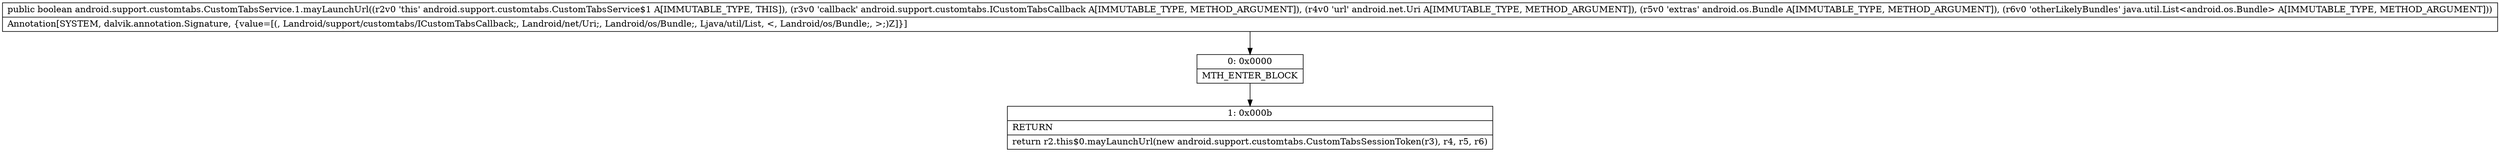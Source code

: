 digraph "CFG forandroid.support.customtabs.CustomTabsService.1.mayLaunchUrl(Landroid\/support\/customtabs\/ICustomTabsCallback;Landroid\/net\/Uri;Landroid\/os\/Bundle;Ljava\/util\/List;)Z" {
Node_0 [shape=record,label="{0\:\ 0x0000|MTH_ENTER_BLOCK\l}"];
Node_1 [shape=record,label="{1\:\ 0x000b|RETURN\l|return r2.this$0.mayLaunchUrl(new android.support.customtabs.CustomTabsSessionToken(r3), r4, r5, r6)\l}"];
MethodNode[shape=record,label="{public boolean android.support.customtabs.CustomTabsService.1.mayLaunchUrl((r2v0 'this' android.support.customtabs.CustomTabsService$1 A[IMMUTABLE_TYPE, THIS]), (r3v0 'callback' android.support.customtabs.ICustomTabsCallback A[IMMUTABLE_TYPE, METHOD_ARGUMENT]), (r4v0 'url' android.net.Uri A[IMMUTABLE_TYPE, METHOD_ARGUMENT]), (r5v0 'extras' android.os.Bundle A[IMMUTABLE_TYPE, METHOD_ARGUMENT]), (r6v0 'otherLikelyBundles' java.util.List\<android.os.Bundle\> A[IMMUTABLE_TYPE, METHOD_ARGUMENT]))  | Annotation[SYSTEM, dalvik.annotation.Signature, \{value=[(, Landroid\/support\/customtabs\/ICustomTabsCallback;, Landroid\/net\/Uri;, Landroid\/os\/Bundle;, Ljava\/util\/List, \<, Landroid\/os\/Bundle;, \>;)Z]\}]\l}"];
MethodNode -> Node_0;
Node_0 -> Node_1;
}

